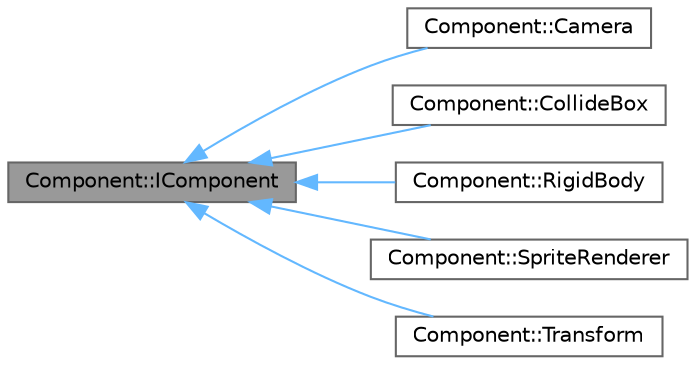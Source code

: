 digraph "Component::IComponent"
{
 // LATEX_PDF_SIZE
  bgcolor="transparent";
  edge [fontname=Helvetica,fontsize=10,labelfontname=Helvetica,labelfontsize=10];
  node [fontname=Helvetica,fontsize=10,shape=box,height=0.2,width=0.4];
  rankdir="LR";
  Node1 [label="Component::IComponent",height=0.2,width=0.4,color="gray40", fillcolor="grey60", style="filled", fontcolor="black",tooltip=" "];
  Node1 -> Node2 [dir="back",color="steelblue1",style="solid"];
  Node2 [label="Component::Camera",height=0.2,width=0.4,color="gray40", fillcolor="white", style="filled",URL="$class_component_1_1_camera.html",tooltip=" "];
  Node1 -> Node3 [dir="back",color="steelblue1",style="solid"];
  Node3 [label="Component::CollideBox",height=0.2,width=0.4,color="gray40", fillcolor="white", style="filled",URL="$struct_component_1_1_collide_box.html",tooltip=" "];
  Node1 -> Node4 [dir="back",color="steelblue1",style="solid"];
  Node4 [label="Component::RigidBody",height=0.2,width=0.4,color="gray40", fillcolor="white", style="filled",URL="$class_component_1_1_rigid_body.html",tooltip=" "];
  Node1 -> Node5 [dir="back",color="steelblue1",style="solid"];
  Node5 [label="Component::SpriteRenderer",height=0.2,width=0.4,color="gray40", fillcolor="white", style="filled",URL="$class_component_1_1_sprite_renderer.html",tooltip=" "];
  Node1 -> Node6 [dir="back",color="steelblue1",style="solid"];
  Node6 [label="Component::Transform",height=0.2,width=0.4,color="gray40", fillcolor="white", style="filled",URL="$class_component_1_1_transform.html",tooltip=" "];
}
